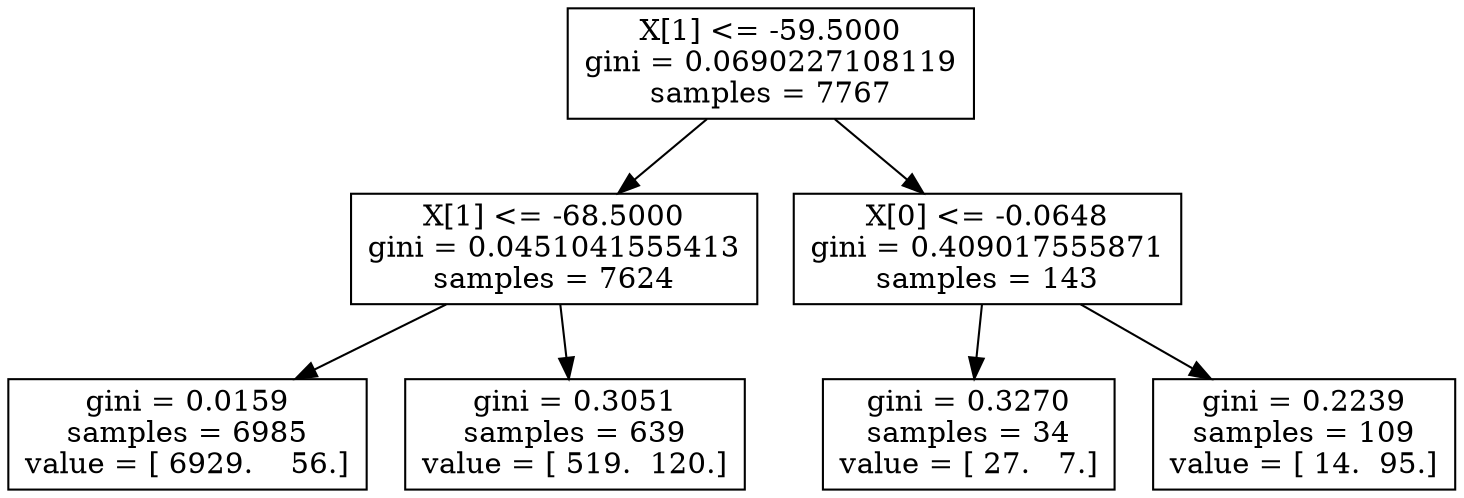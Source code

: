 digraph Tree {
0 [label="X[1] <= -59.5000\ngini = 0.0690227108119\nsamples = 7767", shape="box"] ;
1 [label="X[1] <= -68.5000\ngini = 0.0451041555413\nsamples = 7624", shape="box"] ;
0 -> 1 ;
2 [label="gini = 0.0159\nsamples = 6985\nvalue = [ 6929.    56.]", shape="box"] ;
1 -> 2 ;
3 [label="gini = 0.3051\nsamples = 639\nvalue = [ 519.  120.]", shape="box"] ;
1 -> 3 ;
4 [label="X[0] <= -0.0648\ngini = 0.409017555871\nsamples = 143", shape="box"] ;
0 -> 4 ;
5 [label="gini = 0.3270\nsamples = 34\nvalue = [ 27.   7.]", shape="box"] ;
4 -> 5 ;
6 [label="gini = 0.2239\nsamples = 109\nvalue = [ 14.  95.]", shape="box"] ;
4 -> 6 ;
}